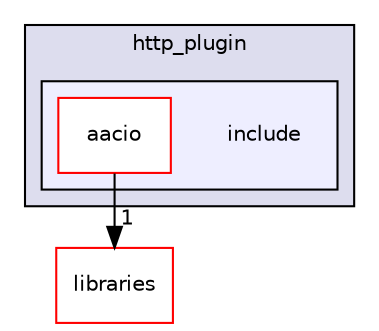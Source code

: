 digraph "plugins/http_plugin/include" {
  compound=true
  node [ fontsize="10", fontname="Helvetica"];
  edge [ labelfontsize="10", labelfontname="Helvetica"];
  subgraph clusterdir_f833ff7a85c55360bd990f87a6f90636 {
    graph [ bgcolor="#ddddee", pencolor="black", label="http_plugin" fontname="Helvetica", fontsize="10", URL="dir_f833ff7a85c55360bd990f87a6f90636.html"]
  subgraph clusterdir_6ae5e2bba5a3fd55d0b0741f10eb5fde {
    graph [ bgcolor="#eeeeff", pencolor="black", label="" URL="dir_6ae5e2bba5a3fd55d0b0741f10eb5fde.html"];
    dir_6ae5e2bba5a3fd55d0b0741f10eb5fde [shape=plaintext label="include"];
    dir_ddd36a1b36d6f0467424676f7b602b8f [shape=box label="aacio" color="red" fillcolor="white" style="filled" URL="dir_ddd36a1b36d6f0467424676f7b602b8f.html"];
  }
  }
  dir_bc0718b08fb2015b8e59c47b2805f60c [shape=box label="libraries" fillcolor="white" style="filled" color="red" URL="dir_bc0718b08fb2015b8e59c47b2805f60c.html"];
  dir_ddd36a1b36d6f0467424676f7b602b8f->dir_bc0718b08fb2015b8e59c47b2805f60c [headlabel="1", labeldistance=1.5 headhref="dir_001858_000004.html"];
}
